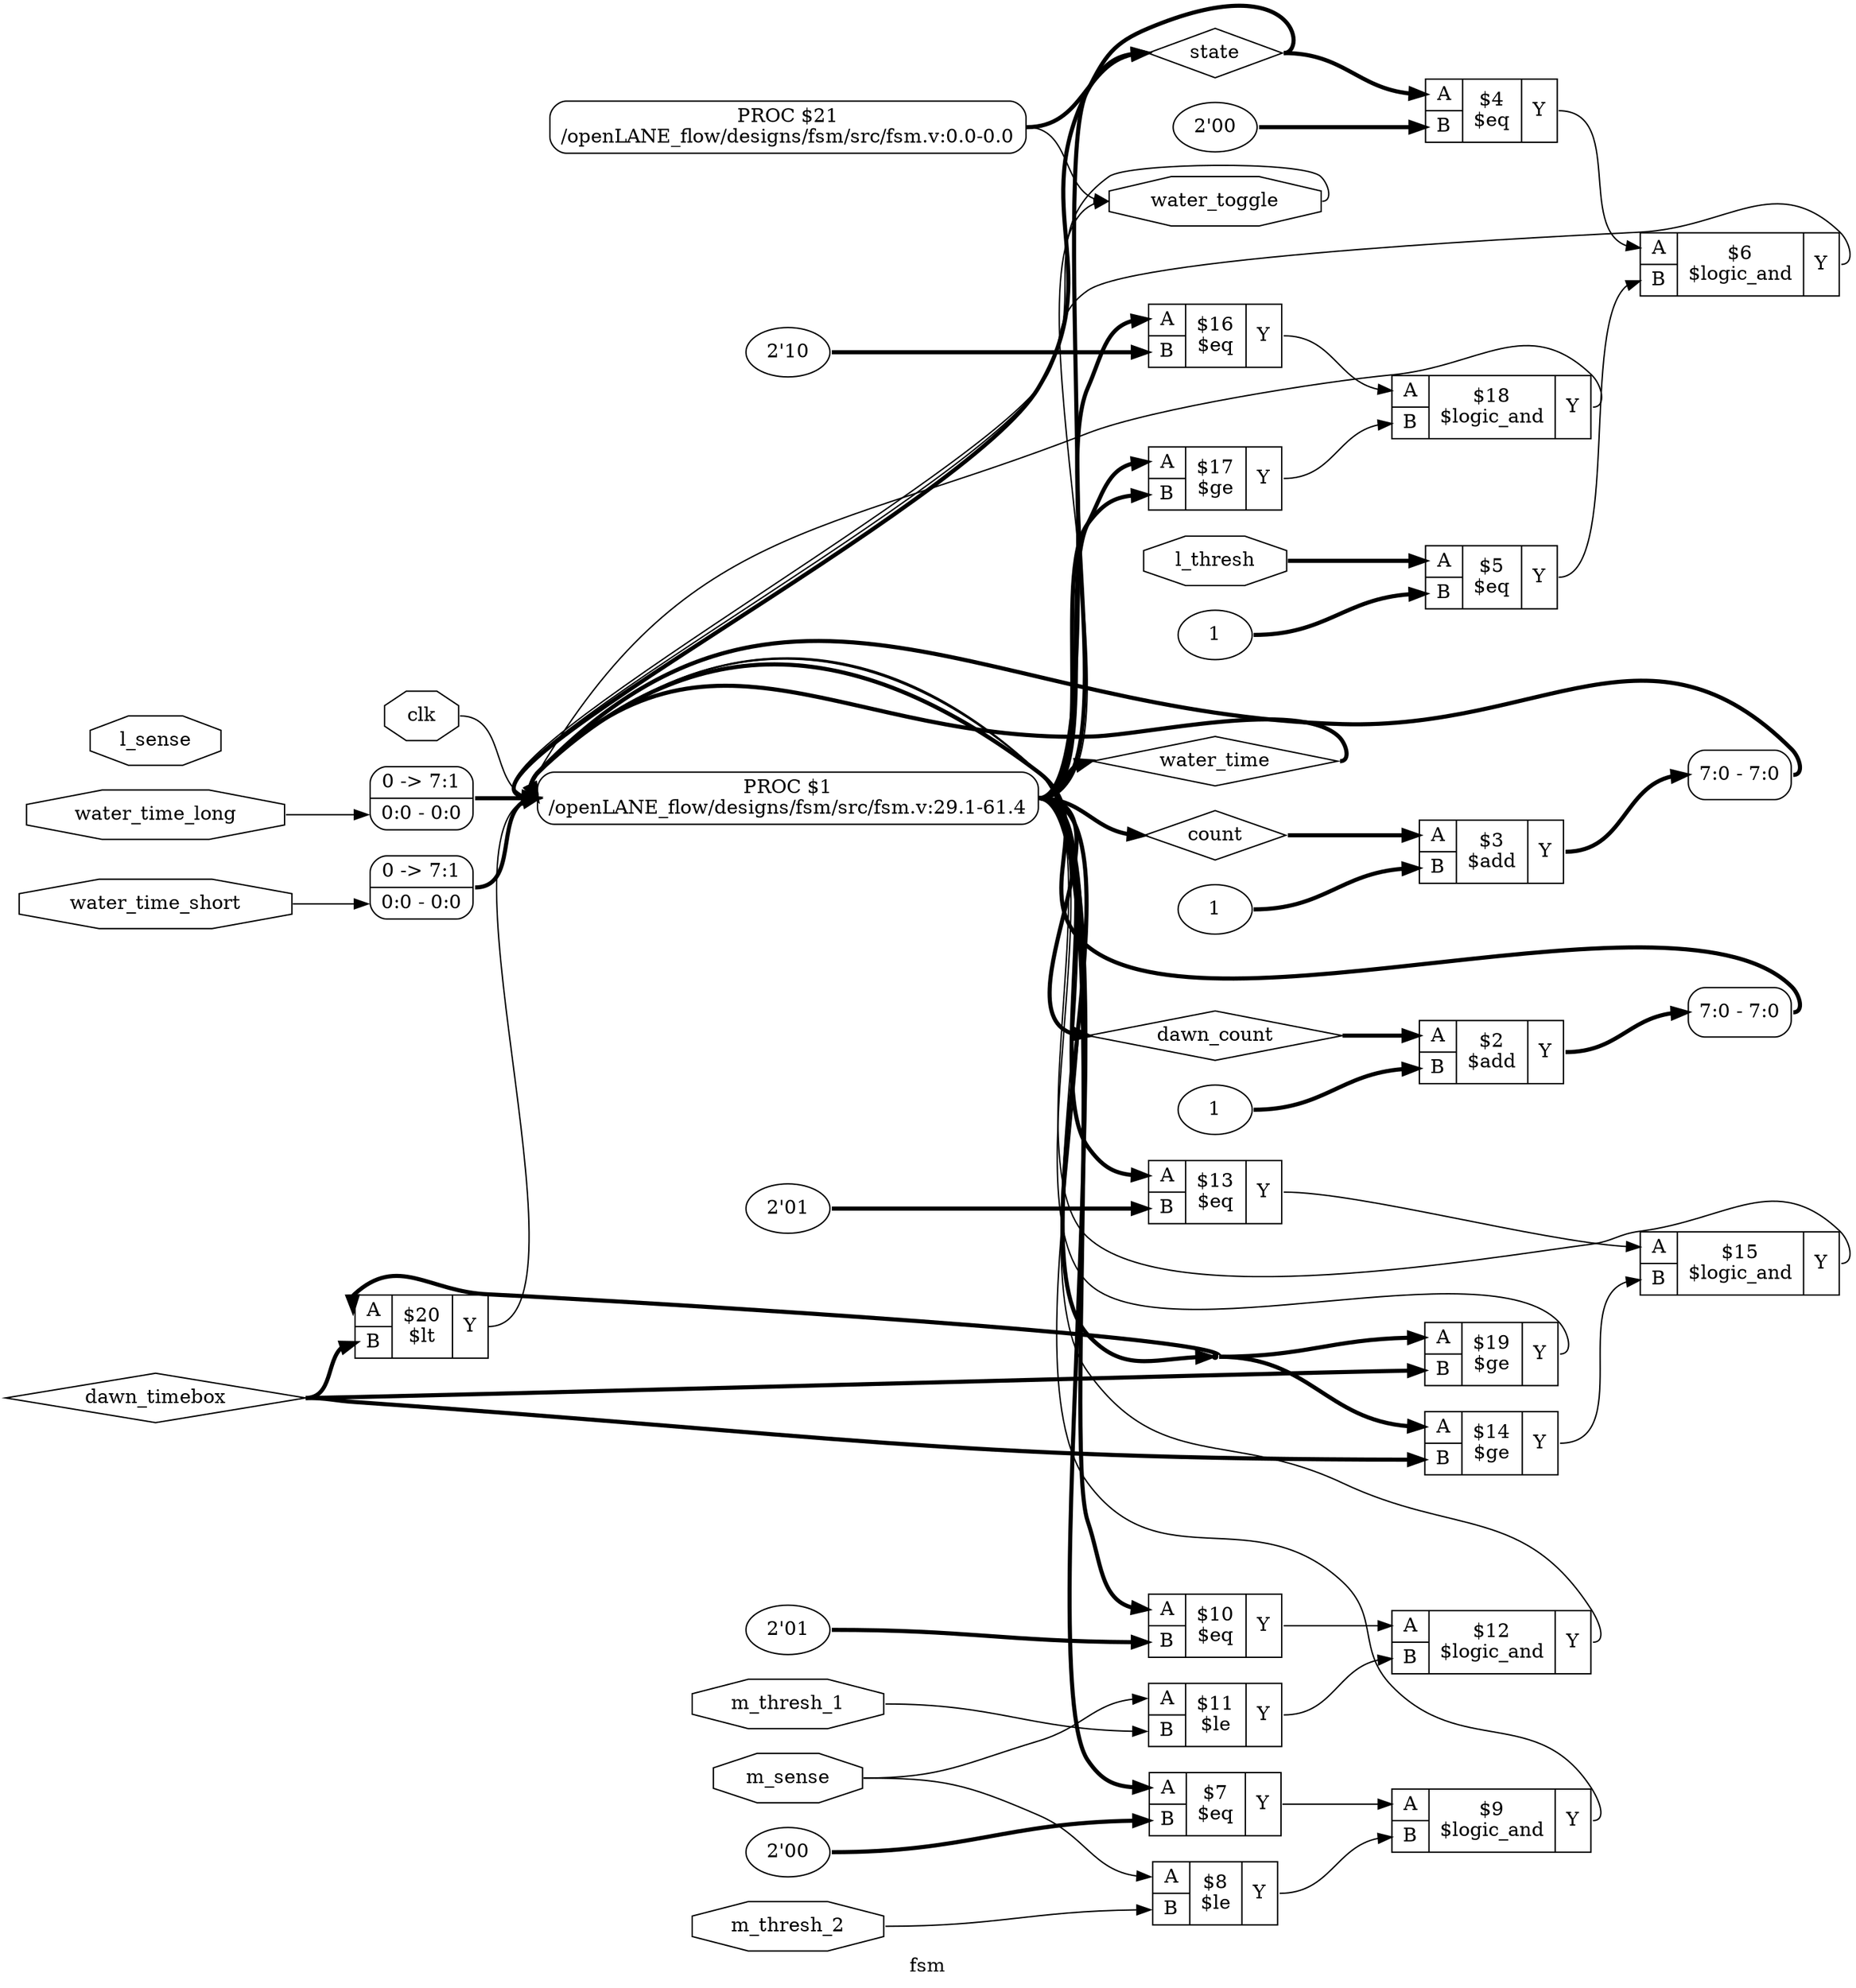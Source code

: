 digraph "fsm" {
label="fsm";
rankdir="LR";
remincross=true;
n43 [ shape=diamond, label="dawn_timebox", color="black", fontcolor="black" ];
n44 [ shape=diamond, label="dawn_count", color="black", fontcolor="black" ];
n45 [ shape=diamond, label="count", color="black", fontcolor="black" ];
n46 [ shape=diamond, label="water_time", color="black", fontcolor="black" ];
n47 [ shape=diamond, label="state", color="black", fontcolor="black" ];
n48 [ shape=octagon, label="water_toggle", color="black", fontcolor="black" ];
n49 [ shape=octagon, label="clk", color="black", fontcolor="black" ];
n50 [ shape=octagon, label="water_time_long", color="black", fontcolor="black" ];
n51 [ shape=octagon, label="water_time_short", color="black", fontcolor="black" ];
n52 [ shape=octagon, label="l_thresh", color="black", fontcolor="black" ];
n53 [ shape=octagon, label="m_thresh_2", color="black", fontcolor="black" ];
n54 [ shape=octagon, label="m_thresh_1", color="black", fontcolor="black" ];
n55 [ shape=octagon, label="l_sense", color="black", fontcolor="black" ];
n56 [ shape=octagon, label="m_sense", color="black", fontcolor="black" ];
c60 [ shape=record, label="{{<p57> A|<p58> B}|$20\n$lt|{<p59> Y}}" ];
c61 [ shape=record, label="{{<p57> A|<p58> B}|$19\n$ge|{<p59> Y}}" ];
c62 [ shape=record, label="{{<p57> A|<p58> B}|$18\n$logic_and|{<p59> Y}}" ];
c63 [ shape=record, label="{{<p57> A|<p58> B}|$17\n$ge|{<p59> Y}}" ];
v0 [ label="2'10" ];
c64 [ shape=record, label="{{<p57> A|<p58> B}|$16\n$eq|{<p59> Y}}" ];
c65 [ shape=record, label="{{<p57> A|<p58> B}|$15\n$logic_and|{<p59> Y}}" ];
c66 [ shape=record, label="{{<p57> A|<p58> B}|$14\n$ge|{<p59> Y}}" ];
v1 [ label="2'01" ];
c67 [ shape=record, label="{{<p57> A|<p58> B}|$13\n$eq|{<p59> Y}}" ];
c68 [ shape=record, label="{{<p57> A|<p58> B}|$12\n$logic_and|{<p59> Y}}" ];
c69 [ shape=record, label="{{<p57> A|<p58> B}|$11\n$le|{<p59> Y}}" ];
v2 [ label="2'01" ];
c70 [ shape=record, label="{{<p57> A|<p58> B}|$10\n$eq|{<p59> Y}}" ];
c71 [ shape=record, label="{{<p57> A|<p58> B}|$9\n$logic_and|{<p59> Y}}" ];
c72 [ shape=record, label="{{<p57> A|<p58> B}|$8\n$le|{<p59> Y}}" ];
v3 [ label="2'00" ];
c73 [ shape=record, label="{{<p57> A|<p58> B}|$7\n$eq|{<p59> Y}}" ];
c74 [ shape=record, label="{{<p57> A|<p58> B}|$6\n$logic_and|{<p59> Y}}" ];
v4 [ label="1" ];
c75 [ shape=record, label="{{<p57> A|<p58> B}|$5\n$eq|{<p59> Y}}" ];
v5 [ label="2'00" ];
c76 [ shape=record, label="{{<p57> A|<p58> B}|$4\n$eq|{<p59> Y}}" ];
v6 [ label="1" ];
c77 [ shape=record, label="{{<p57> A|<p58> B}|$3\n$add|{<p59> Y}}" ];
v7 [ label="1" ];
c78 [ shape=record, label="{{<p57> A|<p58> B}|$2\n$add|{<p59> Y}}" ];
p8 [shape=box, style=rounded, label="PROC $21\n/openLANE_flow/designs/fsm/src/fsm.v:0.0-0.0"];
x10 [ shape=record, style=rounded, label="<s0> 7:0 - 7:0 " ];
x11 [ shape=record, style=rounded, label="<s0> 7:0 - 7:0 " ];
x12 [ shape=record, style=rounded, label="0 -&gt; 7:1 |<s0> 0:0 - 0:0 " ];
x13 [ shape=record, style=rounded, label="0 -&gt; 7:1 |<s0> 0:0 - 0:0 " ];
p9 [shape=box, style=rounded, label="PROC $1\n/openLANE_flow/designs/fsm/src/fsm.v:29.1-61.4"];
c64:p59:e -> c62:p57:w [color="black", label=""];
p9:e -> c64:p57:w [color="black", style="setlinewidth(3)", label=""];
c65:p59:e -> p9:w [color="black", label=""];
c66:p59:e -> c65:p58:w [color="black", label=""];
c67:p59:e -> c65:p57:w [color="black", label=""];
p9:e -> c63:p57:w [color="black", style="setlinewidth(3)", label=""];
p9:e -> c63:p58:w [color="black", style="setlinewidth(3)", label=""];
p9:e -> c67:p57:w [color="black", style="setlinewidth(3)", label=""];
c68:p59:e -> p9:w [color="black", label=""];
c69:p59:e -> c68:p58:w [color="black", label=""];
c70:p59:e -> c68:p57:w [color="black", label=""];
p9:e -> c70:p57:w [color="black", style="setlinewidth(3)", label=""];
c71:p59:e -> p9:w [color="black", label=""];
c72:p59:e -> c71:p58:w [color="black", label=""];
c73:p59:e -> c71:p57:w [color="black", label=""];
n30 [ shape=point ];
p9:e -> n30:w [color="black", style="setlinewidth(3)", label=""];
n30:e -> c60:p57:w [color="black", style="setlinewidth(3)", label=""];
n30:e -> c61:p57:w [color="black", style="setlinewidth(3)", label=""];
n30:e -> c66:p57:w [color="black", style="setlinewidth(3)", label=""];
p9:e -> c73:p57:w [color="black", style="setlinewidth(3)", label=""];
c74:p59:e -> p9:w [color="black", label=""];
c75:p59:e -> c74:p58:w [color="black", label=""];
c76:p59:e -> c74:p57:w [color="black", label=""];
c77:p59:e -> x10:s0:w [color="black", style="setlinewidth(3)", label=""];
c78:p59:e -> x11:s0:w [color="black", style="setlinewidth(3)", label=""];
c60:p59:e -> p9:w [color="black", label=""];
n43:e -> c60:p58:w [color="black", style="setlinewidth(3)", label=""];
n43:e -> c61:p58:w [color="black", style="setlinewidth(3)", label=""];
n43:e -> c66:p58:w [color="black", style="setlinewidth(3)", label=""];
p9:e -> n44:w [color="black", style="setlinewidth(3)", label=""];
n44:e -> c78:p57:w [color="black", style="setlinewidth(3)", label=""];
p9:e -> n45:w [color="black", style="setlinewidth(3)", label=""];
n45:e -> c77:p57:w [color="black", style="setlinewidth(3)", label=""];
p9:e -> n46:w [color="black", style="setlinewidth(3)", label=""];
n46:e -> p9:w [color="black", style="setlinewidth(3)", label=""];
p8:e -> n47:w [color="black", style="setlinewidth(3)", label=""];
p9:e -> n47:w [color="black", style="setlinewidth(3)", label=""];
n47:e -> c76:p57:w [color="black", style="setlinewidth(3)", label=""];
n47:e -> p9:w [color="black", style="setlinewidth(3)", label=""];
p8:e -> n48:w [color="black", label=""];
p9:e -> n48:w [color="black", label=""];
n48:e -> p9:w [color="black", label=""];
n49:e -> p9:w [color="black", label=""];
n50:e -> x12:s0:w [color="black", label=""];
n51:e -> x13:s0:w [color="black", label=""];
n52:e -> c75:p57:w [color="black", style="setlinewidth(3)", label=""];
n53:e -> c72:p58:w [color="black", label=""];
n54:e -> c69:p58:w [color="black", label=""];
n56:e -> c69:p57:w [color="black", label=""];
n56:e -> c72:p57:w [color="black", label=""];
c61:p59:e -> p9:w [color="black", label=""];
c62:p59:e -> p9:w [color="black", label=""];
c63:p59:e -> c62:p58:w [color="black", label=""];
v0:e -> c64:p58:w [color="black", style="setlinewidth(3)", label=""];
v1:e -> c67:p58:w [color="black", style="setlinewidth(3)", label=""];
v2:e -> c70:p58:w [color="black", style="setlinewidth(3)", label=""];
v3:e -> c73:p58:w [color="black", style="setlinewidth(3)", label=""];
v4:e -> c75:p58:w [color="black", style="setlinewidth(3)", label=""];
v5:e -> c76:p58:w [color="black", style="setlinewidth(3)", label=""];
v6:e -> c77:p58:w [color="black", style="setlinewidth(3)", label=""];
v7:e -> c78:p58:w [color="black", style="setlinewidth(3)", label=""];
x10:e -> p9:w [color="black", style="setlinewidth(3)", label=""];
x11:e -> p9:w [color="black", style="setlinewidth(3)", label=""];
x12:e -> p9:w [color="black", style="setlinewidth(3)", label=""];
x13:e -> p9:w [color="black", style="setlinewidth(3)", label=""];
}
